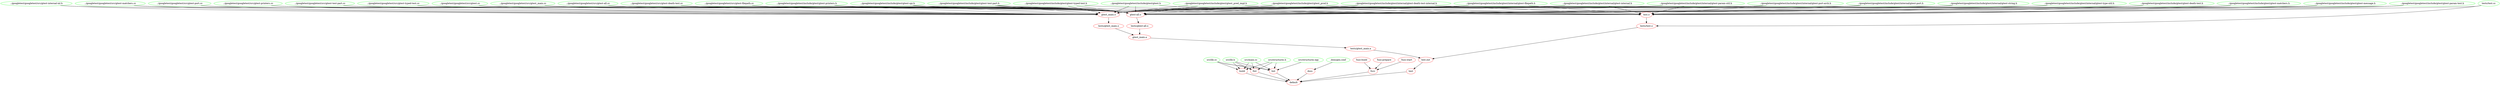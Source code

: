 digraph G {
n15[label="../googletest/googletest/include/gtest/gtest-death-test.h", color="green"];
n17[label="../googletest/googletest/include/gtest/gtest-matchers.h", color="green"];
n18[label="../googletest/googletest/include/gtest/gtest-message.h", color="green"];
n19[label="../googletest/googletest/include/gtest/gtest-param-test.h", color="green"];
n21[label="../googletest/googletest/include/gtest/gtest-printers.h", color="green"];
n23[label="../googletest/googletest/include/gtest/gtest-spi.h", color="green"];
n24[label="../googletest/googletest/include/gtest/gtest-test-part.h", color="green"];
n25[label="../googletest/googletest/include/gtest/gtest-typed-test.h", color="green"];
n16[label="../googletest/googletest/include/gtest/gtest.h", color="green"];
n20[label="../googletest/googletest/include/gtest/gtest_pred_impl.h", color="green"];
n22[label="../googletest/googletest/include/gtest/gtest_prod.h", color="green"];
n26[label="../googletest/googletest/include/gtest/internal/gtest-death-test-internal.h", color="green"];
n27[label="../googletest/googletest/include/gtest/internal/gtest-filepath.h", color="green"];
n28[label="../googletest/googletest/include/gtest/internal/gtest-internal.h", color="green"];
n29[label="../googletest/googletest/include/gtest/internal/gtest-param-util.h", color="green"];
n30[label="../googletest/googletest/include/gtest/internal/gtest-port-arch.h", color="green"];
n31[label="../googletest/googletest/include/gtest/internal/gtest-port.h", color="green"];
n32[label="../googletest/googletest/include/gtest/internal/gtest-string.h", color="green"];
n33[label="../googletest/googletest/include/gtest/internal/gtest-type-util.h", color="green"];
n38[label="../googletest/googletest/src/gtest-all.cc", color="green"];
n40[label="../googletest/googletest/src/gtest-death-test.cc", color="green"];
n41[label="../googletest/googletest/src/gtest-filepath.cc", color="green"];
n48[label="../googletest/googletest/src/gtest-internal-inl.h", color="green"];
n43[label="../googletest/googletest/src/gtest-matchers.cc", color="green"];
n44[label="../googletest/googletest/src/gtest-port.cc", color="green"];
n45[label="../googletest/googletest/src/gtest-printers.cc", color="green"];
n46[label="../googletest/googletest/src/gtest-test-part.cc", color="green"];
n47[label="../googletest/googletest/src/gtest-typed-test.cc", color="green"];
n39[label="../googletest/googletest/src/gtest.cc", color="green"];
n42[label="../googletest/googletest/src/gtest_main.cc", color="green"];
n53[label=".doxygen.conf", color="green"];
n51[label="build", color="red"];
n2[label="default", color="red"];
n52[label="docs", color="red"];
n3[label="fmt", color="red"];
n54[label="fuzz", color="red"];
n55[label="fuzz-build", color="red"];
n56[label="fuzz-prepare", color="red"];
n57[label="fuzz-start", color="red"];
n37[label="gtest-all.o", color="red"];
n35[label="gtest_main.a", color="red"];
n50[label="gtest_main.o", color="red"];
n8[label="lint", color="red"];
n6[label="src/lib.cc", color="green"];
n4[label="src/lib.h", color="green"];
n7[label="src/main.cc", color="green"];
n5[label="src/structures.h", color="green"];
n9[label="src/structures.tpp", color="green"];
n10[label="test", color="red"];
n14[label="test.o", color="red"];
n11[label="test.out", color="red"];
n36[label="tests/gtest-all.o", color="red"];
n34[label="tests/gtest_main.a", color="red"];
n49[label="tests/gtest_main.o", color="red"];
n13[label="tests/test.cc", color="green"];
n12[label="tests/test.o", color="red"];
n6 -> n51 ; 
n4 -> n51 ; 
n7 -> n51 ; 
n5 -> n51 ; 
n51 -> n2 ; 
n52 -> n2 ; 
n3 -> n2 ; 
n54 -> n2 ; 
n8 -> n2 ; 
n10 -> n2 ; 
n53 -> n52 ; 
n6 -> n3 ; 
n4 -> n3 ; 
n7 -> n3 ; 
n5 -> n3 ; 
n55 -> n54 ; 
n56 -> n54 ; 
n57 -> n54 ; 
n15 -> n37 ; 
n17 -> n37 ; 
n18 -> n37 ; 
n19 -> n37 ; 
n21 -> n37 ; 
n23 -> n37 ; 
n24 -> n37 ; 
n25 -> n37 ; 
n16 -> n37 ; 
n20 -> n37 ; 
n22 -> n37 ; 
n26 -> n37 ; 
n27 -> n37 ; 
n28 -> n37 ; 
n29 -> n37 ; 
n30 -> n37 ; 
n31 -> n37 ; 
n32 -> n37 ; 
n33 -> n37 ; 
n38 -> n37 ; 
n40 -> n37 ; 
n41 -> n37 ; 
n48 -> n37 ; 
n43 -> n37 ; 
n44 -> n37 ; 
n45 -> n37 ; 
n46 -> n37 ; 
n47 -> n37 ; 
n39 -> n37 ; 
n42 -> n37 ; 
n36 -> n35 ; 
n49 -> n35 ; 
n15 -> n50 ; 
n17 -> n50 ; 
n18 -> n50 ; 
n19 -> n50 ; 
n21 -> n50 ; 
n23 -> n50 ; 
n24 -> n50 ; 
n25 -> n50 ; 
n16 -> n50 ; 
n20 -> n50 ; 
n22 -> n50 ; 
n26 -> n50 ; 
n27 -> n50 ; 
n28 -> n50 ; 
n29 -> n50 ; 
n30 -> n50 ; 
n31 -> n50 ; 
n32 -> n50 ; 
n33 -> n50 ; 
n38 -> n50 ; 
n40 -> n50 ; 
n41 -> n50 ; 
n48 -> n50 ; 
n43 -> n50 ; 
n44 -> n50 ; 
n45 -> n50 ; 
n46 -> n50 ; 
n47 -> n50 ; 
n39 -> n50 ; 
n42 -> n50 ; 
n6 -> n8 ; 
n4 -> n8 ; 
n7 -> n8 ; 
n5 -> n8 ; 
n9 -> n8 ; 
n11 -> n10 ; 
n15 -> n14 ; 
n17 -> n14 ; 
n18 -> n14 ; 
n19 -> n14 ; 
n21 -> n14 ; 
n23 -> n14 ; 
n24 -> n14 ; 
n25 -> n14 ; 
n16 -> n14 ; 
n20 -> n14 ; 
n22 -> n14 ; 
n26 -> n14 ; 
n27 -> n14 ; 
n28 -> n14 ; 
n29 -> n14 ; 
n30 -> n14 ; 
n31 -> n14 ; 
n32 -> n14 ; 
n33 -> n14 ; 
n13 -> n14 ; 
n34 -> n11 ; 
n12 -> n11 ; 
n37 -> n36 ; 
n35 -> n34 ; 
n50 -> n49 ; 
n14 -> n12 ; 
n13 -> n12 ; 
}
